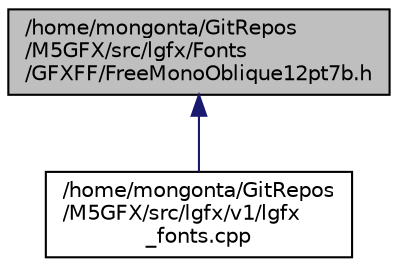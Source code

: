 digraph "/home/mongonta/GitRepos/M5GFX/src/lgfx/Fonts/GFXFF/FreeMonoOblique12pt7b.h"
{
 // LATEX_PDF_SIZE
  edge [fontname="Helvetica",fontsize="10",labelfontname="Helvetica",labelfontsize="10"];
  node [fontname="Helvetica",fontsize="10",shape=record];
  Node1 [label="/home/mongonta/GitRepos\l/M5GFX/src/lgfx/Fonts\l/GFXFF/FreeMonoOblique12pt7b.h",height=0.2,width=0.4,color="black", fillcolor="grey75", style="filled", fontcolor="black",tooltip=" "];
  Node1 -> Node2 [dir="back",color="midnightblue",fontsize="10",style="solid",fontname="Helvetica"];
  Node2 [label="/home/mongonta/GitRepos\l/M5GFX/src/lgfx/v1/lgfx\l_fonts.cpp",height=0.2,width=0.4,color="black", fillcolor="white", style="filled",URL="$lgfx__fonts_8cpp.html",tooltip=" "];
}

